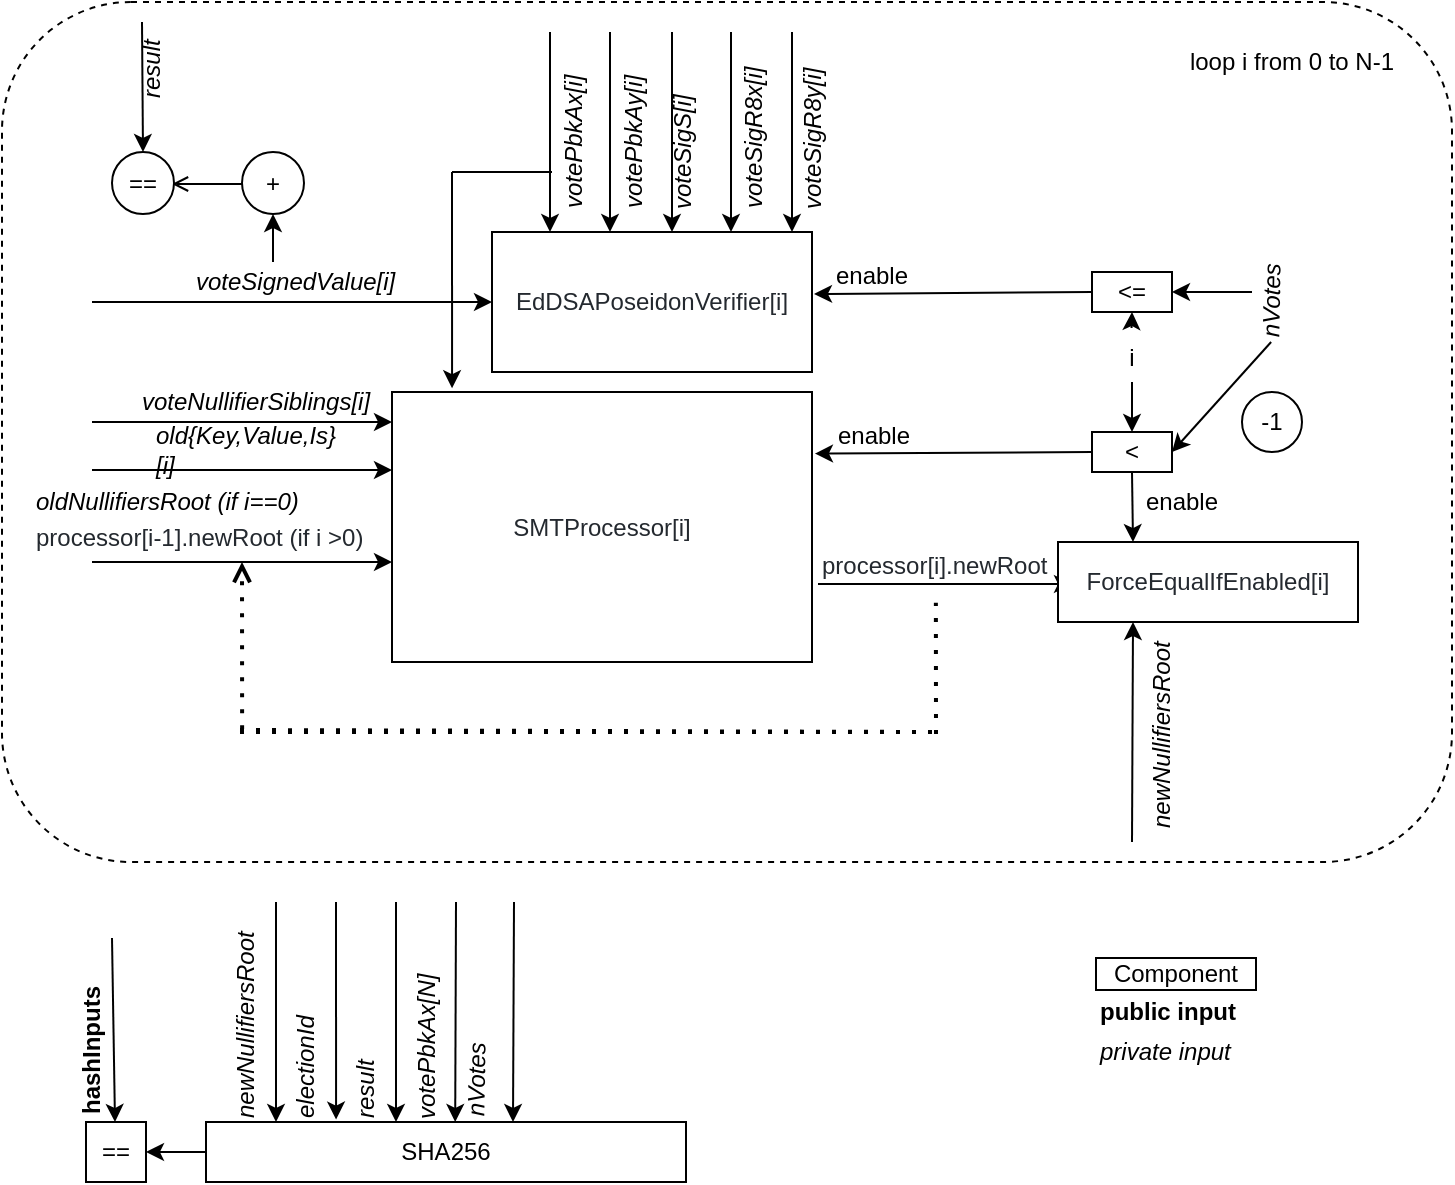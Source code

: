 <mxfile version="15.2.9" type="github">
  <diagram id="CK7ALASXDDAQCwfRXmt8" name="Page-1">
    <mxGraphModel dx="1113" dy="689" grid="1" gridSize="10" guides="1" tooltips="1" connect="1" arrows="1" fold="1" page="1" pageScale="1" pageWidth="827" pageHeight="1169" math="0" shadow="0">
      <root>
        <mxCell id="0" />
        <mxCell id="1" parent="0" />
        <mxCell id="m4OsIsf-5nUJZ5n1nKZZ-86" value="" style="rounded=1;whiteSpace=wrap;html=1;align=center;dashed=1;" parent="1" vertex="1">
          <mxGeometry x="85" y="50" width="725" height="430" as="geometry" />
        </mxCell>
        <mxCell id="m4OsIsf-5nUJZ5n1nKZZ-1" value="SHA256" style="rounded=0;whiteSpace=wrap;html=1;" parent="1" vertex="1">
          <mxGeometry x="187" y="610" width="240" height="30" as="geometry" />
        </mxCell>
        <mxCell id="m4OsIsf-5nUJZ5n1nKZZ-2" value="" style="endArrow=classic;html=1;exitX=1;exitY=1;exitDx=0;exitDy=0;" parent="1" source="m4OsIsf-5nUJZ5n1nKZZ-13" edge="1">
          <mxGeometry width="50" height="50" relative="1" as="geometry">
            <mxPoint x="141.5" y="510" as="sourcePoint" />
            <mxPoint x="141.5" y="610" as="targetPoint" />
          </mxGeometry>
        </mxCell>
        <mxCell id="m4OsIsf-5nUJZ5n1nKZZ-7" value="newNullifiersRoot" style="text;html=1;strokeColor=none;fillColor=none;align=left;verticalAlign=middle;whiteSpace=wrap;rounded=0;rotation=-90;fontStyle=2" parent="1" vertex="1">
          <mxGeometry x="152" y="545" width="110" height="20" as="geometry" />
        </mxCell>
        <mxCell id="m4OsIsf-5nUJZ5n1nKZZ-8" value="electionId" style="text;html=1;strokeColor=none;fillColor=none;align=left;verticalAlign=middle;whiteSpace=wrap;rounded=0;rotation=-90;fontStyle=2" parent="1" vertex="1">
          <mxGeometry x="202" y="565" width="70" height="20" as="geometry" />
        </mxCell>
        <mxCell id="m4OsIsf-5nUJZ5n1nKZZ-10" value="result" style="text;html=1;strokeColor=none;fillColor=none;align=left;verticalAlign=middle;whiteSpace=wrap;rounded=0;rotation=-90;fontStyle=2" parent="1" vertex="1">
          <mxGeometry x="227" y="560" width="80" height="20" as="geometry" />
        </mxCell>
        <mxCell id="m4OsIsf-5nUJZ5n1nKZZ-11" value="nVotes" style="text;html=1;strokeColor=none;fillColor=none;align=left;verticalAlign=middle;whiteSpace=wrap;rounded=0;rotation=-89;fontStyle=2" parent="1" vertex="1">
          <mxGeometry x="297.5" y="574" width="50" height="20" as="geometry" />
        </mxCell>
        <mxCell id="m4OsIsf-5nUJZ5n1nKZZ-12" value="votePbkAx[N]" style="text;html=1;strokeColor=none;fillColor=none;align=left;verticalAlign=middle;whiteSpace=wrap;rounded=0;rotation=-90;fontStyle=2" parent="1" vertex="1">
          <mxGeometry x="256.5" y="560" width="81" height="20" as="geometry" />
        </mxCell>
        <mxCell id="m4OsIsf-5nUJZ5n1nKZZ-13" value="hashInputs" style="text;html=1;strokeColor=none;fillColor=none;align=left;verticalAlign=middle;whiteSpace=wrap;rounded=0;rotation=-90;fontStyle=1" parent="1" vertex="1">
          <mxGeometry x="85" y="553" width="90" height="20" as="geometry" />
        </mxCell>
        <mxCell id="m4OsIsf-5nUJZ5n1nKZZ-15" value="==" style="rounded=0;whiteSpace=wrap;html=1;" parent="1" vertex="1">
          <mxGeometry x="127" y="610" width="30" height="30" as="geometry" />
        </mxCell>
        <mxCell id="m4OsIsf-5nUJZ5n1nKZZ-16" value="" style="endArrow=classic;html=1;entryX=0.25;entryY=1;entryDx=0;entryDy=0;" parent="1" target="m4OsIsf-5nUJZ5n1nKZZ-73" edge="1">
          <mxGeometry width="50" height="50" relative="1" as="geometry">
            <mxPoint x="650" y="470" as="sourcePoint" />
            <mxPoint x="340" y="570" as="targetPoint" />
          </mxGeometry>
        </mxCell>
        <mxCell id="m4OsIsf-5nUJZ5n1nKZZ-18" value="" style="endArrow=classic;html=1;" parent="1" edge="1">
          <mxGeometry width="50" height="50" relative="1" as="geometry">
            <mxPoint x="222" y="500" as="sourcePoint" />
            <mxPoint x="222" y="610" as="targetPoint" />
          </mxGeometry>
        </mxCell>
        <mxCell id="m4OsIsf-5nUJZ5n1nKZZ-21" value="" style="endArrow=classic;html=1;entryX=0.271;entryY=-0.04;entryDx=0;entryDy=0;entryPerimeter=0;" parent="1" target="m4OsIsf-5nUJZ5n1nKZZ-1" edge="1">
          <mxGeometry width="50" height="50" relative="1" as="geometry">
            <mxPoint x="252" y="500" as="sourcePoint" />
            <mxPoint x="242.25" y="610" as="targetPoint" />
          </mxGeometry>
        </mxCell>
        <mxCell id="m4OsIsf-5nUJZ5n1nKZZ-23" value="" style="endArrow=classic;html=1;" parent="1" edge="1">
          <mxGeometry width="50" height="50" relative="1" as="geometry">
            <mxPoint x="282" y="500" as="sourcePoint" />
            <mxPoint x="282" y="610" as="targetPoint" />
          </mxGeometry>
        </mxCell>
        <mxCell id="m4OsIsf-5nUJZ5n1nKZZ-24" value="" style="endArrow=classic;html=1;exitX=0;exitY=0.5;exitDx=0;exitDy=0;entryX=1;entryY=0.5;entryDx=0;entryDy=0;" parent="1" source="m4OsIsf-5nUJZ5n1nKZZ-1" target="m4OsIsf-5nUJZ5n1nKZZ-15" edge="1">
          <mxGeometry width="50" height="50" relative="1" as="geometry">
            <mxPoint x="296.5" y="510" as="sourcePoint" />
            <mxPoint x="296" y="620" as="targetPoint" />
          </mxGeometry>
        </mxCell>
        <mxCell id="m4OsIsf-5nUJZ5n1nKZZ-28" value="&amp;lt;=" style="rounded=0;whiteSpace=wrap;html=1;align=center;" parent="1" vertex="1">
          <mxGeometry x="630" y="185" width="40" height="20" as="geometry" />
        </mxCell>
        <mxCell id="m4OsIsf-5nUJZ5n1nKZZ-31" value="&amp;lt;" style="rounded=0;whiteSpace=wrap;html=1;align=center;" parent="1" vertex="1">
          <mxGeometry x="630" y="265" width="40" height="20" as="geometry" />
        </mxCell>
        <mxCell id="m4OsIsf-5nUJZ5n1nKZZ-34" value="" style="endArrow=classic;html=1;exitX=0;exitY=0.5;exitDx=0;exitDy=0;entryX=1.007;entryY=0.228;entryDx=0;entryDy=0;entryPerimeter=0;" parent="1" source="m4OsIsf-5nUJZ5n1nKZZ-31" edge="1" target="m4OsIsf-5nUJZ5n1nKZZ-52">
          <mxGeometry width="50" height="50" relative="1" as="geometry">
            <mxPoint x="610" y="275" as="sourcePoint" />
            <mxPoint x="490" y="274.5" as="targetPoint" />
          </mxGeometry>
        </mxCell>
        <mxCell id="m4OsIsf-5nUJZ5n1nKZZ-35" value="&lt;span style=&quot;color: rgb(36 , 41 , 47) ; font-family: , , &amp;#34;sf mono&amp;#34; , &amp;#34;menlo&amp;#34; , &amp;#34;consolas&amp;#34; , &amp;#34;liberation mono&amp;#34; , monospace ; background-color: rgb(255 , 255 , 255)&quot;&gt;EdDSAPoseidonVerifier[i]&lt;/span&gt;" style="rounded=0;whiteSpace=wrap;html=1;align=center;" parent="1" vertex="1">
          <mxGeometry x="330" y="165" width="160" height="70" as="geometry" />
        </mxCell>
        <mxCell id="m4OsIsf-5nUJZ5n1nKZZ-36" value="" style="endArrow=classic;html=1;exitX=0;exitY=0.5;exitDx=0;exitDy=0;" parent="1" source="m4OsIsf-5nUJZ5n1nKZZ-28" edge="1">
          <mxGeometry width="50" height="50" relative="1" as="geometry">
            <mxPoint x="560" y="355" as="sourcePoint" />
            <mxPoint x="491" y="196" as="targetPoint" />
          </mxGeometry>
        </mxCell>
        <mxCell id="m4OsIsf-5nUJZ5n1nKZZ-37" value="" style="endArrow=classic;html=1;entryX=0;entryY=0.5;entryDx=0;entryDy=0;" parent="1" target="m4OsIsf-5nUJZ5n1nKZZ-35" edge="1">
          <mxGeometry width="50" height="50" relative="1" as="geometry">
            <mxPoint x="130" y="200" as="sourcePoint" />
            <mxPoint x="250" y="165" as="targetPoint" />
          </mxGeometry>
        </mxCell>
        <mxCell id="m4OsIsf-5nUJZ5n1nKZZ-38" value="votePbkAx[i]" style="text;html=1;strokeColor=none;fillColor=none;align=left;verticalAlign=middle;whiteSpace=wrap;rounded=0;rotation=-90;fontStyle=2" parent="1" vertex="1">
          <mxGeometry x="330" y="105" width="81" height="20" as="geometry" />
        </mxCell>
        <mxCell id="m4OsIsf-5nUJZ5n1nKZZ-39" value="votePbkAy[i]" style="text;html=1;strokeColor=none;fillColor=none;align=left;verticalAlign=middle;whiteSpace=wrap;rounded=0;rotation=-90;fontStyle=2" parent="1" vertex="1">
          <mxGeometry x="360" y="105" width="81" height="20" as="geometry" />
        </mxCell>
        <mxCell id="m4OsIsf-5nUJZ5n1nKZZ-41" value="" style="endArrow=classic;html=1;" parent="1" edge="1">
          <mxGeometry width="50" height="50" relative="1" as="geometry">
            <mxPoint x="359" y="65" as="sourcePoint" />
            <mxPoint x="359" y="165" as="targetPoint" />
          </mxGeometry>
        </mxCell>
        <mxCell id="m4OsIsf-5nUJZ5n1nKZZ-42" value="" style="endArrow=classic;html=1;" parent="1" edge="1">
          <mxGeometry width="50" height="50" relative="1" as="geometry">
            <mxPoint x="389" y="65" as="sourcePoint" />
            <mxPoint x="389" y="165" as="targetPoint" />
          </mxGeometry>
        </mxCell>
        <mxCell id="m4OsIsf-5nUJZ5n1nKZZ-43" value="" style="endArrow=classic;html=1;" parent="1" edge="1">
          <mxGeometry width="50" height="50" relative="1" as="geometry">
            <mxPoint x="420" y="65" as="sourcePoint" />
            <mxPoint x="420" y="165" as="targetPoint" />
          </mxGeometry>
        </mxCell>
        <mxCell id="m4OsIsf-5nUJZ5n1nKZZ-44" value="" style="endArrow=classic;html=1;" parent="1" edge="1">
          <mxGeometry width="50" height="50" relative="1" as="geometry">
            <mxPoint x="449.5" y="65" as="sourcePoint" />
            <mxPoint x="449.5" y="165" as="targetPoint" />
          </mxGeometry>
        </mxCell>
        <mxCell id="m4OsIsf-5nUJZ5n1nKZZ-45" value="" style="endArrow=classic;html=1;" parent="1" edge="1">
          <mxGeometry width="50" height="50" relative="1" as="geometry">
            <mxPoint x="480" y="65" as="sourcePoint" />
            <mxPoint x="480" y="165" as="targetPoint" />
          </mxGeometry>
        </mxCell>
        <mxCell id="m4OsIsf-5nUJZ5n1nKZZ-46" value="voteSigS[i]" style="text;html=1;strokeColor=none;fillColor=none;align=left;verticalAlign=middle;whiteSpace=wrap;rounded=0;rotation=-90;fontStyle=2" parent="1" vertex="1">
          <mxGeometry x="384.5" y="105" width="81" height="20" as="geometry" />
        </mxCell>
        <mxCell id="m4OsIsf-5nUJZ5n1nKZZ-47" value="voteSigR8x[i]" style="text;html=1;strokeColor=none;fillColor=none;align=left;verticalAlign=middle;whiteSpace=wrap;rounded=0;rotation=-90;fontStyle=2" parent="1" vertex="1">
          <mxGeometry x="420" y="105" width="81" height="20" as="geometry" />
        </mxCell>
        <mxCell id="m4OsIsf-5nUJZ5n1nKZZ-48" value="voteSigR8y[i]" style="text;html=1;strokeColor=none;fillColor=none;align=left;verticalAlign=middle;whiteSpace=wrap;rounded=0;rotation=-90;fontStyle=2" parent="1" vertex="1">
          <mxGeometry x="449.5" y="105" width="81" height="20" as="geometry" />
        </mxCell>
        <mxCell id="m4OsIsf-5nUJZ5n1nKZZ-115" style="edgeStyle=orthogonalEdgeStyle;rounded=0;orthogonalLoop=1;jettySize=auto;html=1;entryX=0;entryY=0.5;entryDx=0;entryDy=0;startArrow=open;startFill=0;endArrow=none;endFill=0;" parent="1" target="m4OsIsf-5nUJZ5n1nKZZ-101" edge="1">
          <mxGeometry relative="1" as="geometry">
            <mxPoint x="170" y="141" as="sourcePoint" />
          </mxGeometry>
        </mxCell>
        <mxCell id="m4OsIsf-5nUJZ5n1nKZZ-49" value="voteSignedValue[i]" style="text;html=1;strokeColor=none;fillColor=none;align=left;verticalAlign=middle;whiteSpace=wrap;rounded=0;rotation=0;fontStyle=2" parent="1" vertex="1">
          <mxGeometry x="180" y="180" width="81" height="20" as="geometry" />
        </mxCell>
        <mxCell id="m4OsIsf-5nUJZ5n1nKZZ-52" value="&lt;span style=&quot;color: rgb(36 , 41 , 47) ; font-family: , , &amp;#34;sf mono&amp;#34; , &amp;#34;menlo&amp;#34; , &amp;#34;consolas&amp;#34; , &amp;#34;liberation mono&amp;#34; , monospace ; background-color: rgb(255 , 255 , 255)&quot;&gt;SMTProcessor[i]&lt;/span&gt;" style="rounded=0;whiteSpace=wrap;html=1;align=center;" parent="1" vertex="1">
          <mxGeometry x="280" y="245" width="210" height="135" as="geometry" />
        </mxCell>
        <mxCell id="m4OsIsf-5nUJZ5n1nKZZ-54" value="" style="endArrow=none;html=1;" parent="1" edge="1">
          <mxGeometry width="50" height="50" relative="1" as="geometry">
            <mxPoint x="310" y="135" as="sourcePoint" />
            <mxPoint x="360" y="135" as="targetPoint" />
          </mxGeometry>
        </mxCell>
        <mxCell id="m4OsIsf-5nUJZ5n1nKZZ-55" value="" style="endArrow=classic;html=1;entryX=0.143;entryY=-0.014;entryDx=0;entryDy=0;entryPerimeter=0;" parent="1" target="m4OsIsf-5nUJZ5n1nKZZ-52" edge="1">
          <mxGeometry width="50" height="50" relative="1" as="geometry">
            <mxPoint x="310" y="135" as="sourcePoint" />
            <mxPoint x="600" y="305" as="targetPoint" />
          </mxGeometry>
        </mxCell>
        <mxCell id="m4OsIsf-5nUJZ5n1nKZZ-56" value="" style="endArrow=classic;html=1;entryX=0;entryY=0.5;entryDx=0;entryDy=0;" parent="1" edge="1">
          <mxGeometry width="50" height="50" relative="1" as="geometry">
            <mxPoint x="130" y="260" as="sourcePoint" />
            <mxPoint x="280" y="260" as="targetPoint" />
          </mxGeometry>
        </mxCell>
        <mxCell id="m4OsIsf-5nUJZ5n1nKZZ-57" value="voteNullifierSiblings[i]" style="text;html=1;strokeColor=none;fillColor=none;align=left;verticalAlign=middle;whiteSpace=wrap;rounded=0;rotation=0;fontStyle=2" parent="1" vertex="1">
          <mxGeometry x="153" y="240" width="81" height="20" as="geometry" />
        </mxCell>
        <mxCell id="m4OsIsf-5nUJZ5n1nKZZ-60" value="old{Key,Value,Is}[i]" style="text;html=1;strokeColor=none;fillColor=none;align=left;verticalAlign=middle;whiteSpace=wrap;rounded=0;rotation=0;fontStyle=2" parent="1" vertex="1">
          <mxGeometry x="160" y="264" width="101" height="20" as="geometry" />
        </mxCell>
        <mxCell id="m4OsIsf-5nUJZ5n1nKZZ-61" value="" style="endArrow=classic;html=1;entryX=0;entryY=0.5;entryDx=0;entryDy=0;" parent="1" edge="1">
          <mxGeometry width="50" height="50" relative="1" as="geometry">
            <mxPoint x="130" y="284" as="sourcePoint" />
            <mxPoint x="280" y="284" as="targetPoint" />
          </mxGeometry>
        </mxCell>
        <mxCell id="m4OsIsf-5nUJZ5n1nKZZ-65" value="" style="endArrow=classic;html=1;entryX=0;entryY=0.5;entryDx=0;entryDy=0;" parent="1" edge="1">
          <mxGeometry width="50" height="50" relative="1" as="geometry">
            <mxPoint x="130" y="330" as="sourcePoint" />
            <mxPoint x="280" y="330" as="targetPoint" />
          </mxGeometry>
        </mxCell>
        <mxCell id="m4OsIsf-5nUJZ5n1nKZZ-66" value="&lt;br&gt;&lt;span style=&quot;color: rgb(36 , 41 , 47) ; font-family: , , &amp;#34;sf mono&amp;#34; , &amp;#34;menlo&amp;#34; , &amp;#34;consolas&amp;#34; , &amp;#34;liberation mono&amp;#34; , monospace ; background-color: rgb(255 , 255 , 255)&quot;&gt;processor[i-1].newRoot (if i &amp;gt;0)&lt;/span&gt;" style="text;html=1;strokeColor=none;fillColor=none;align=left;verticalAlign=middle;whiteSpace=wrap;rounded=0;rotation=0;" parent="1" vertex="1">
          <mxGeometry x="100" y="300" width="170" height="20" as="geometry" />
        </mxCell>
        <mxCell id="m4OsIsf-5nUJZ5n1nKZZ-69" value="" style="endArrow=classic;html=1;" parent="1" edge="1">
          <mxGeometry width="50" height="50" relative="1" as="geometry">
            <mxPoint x="493" y="341" as="sourcePoint" />
            <mxPoint x="620" y="341" as="targetPoint" />
          </mxGeometry>
        </mxCell>
        <mxCell id="m4OsIsf-5nUJZ5n1nKZZ-70" value="&lt;span style=&quot;color: rgb(36 , 41 , 47) ; font-family: &amp;#34;helvetica&amp;#34; ; font-size: 12px ; font-style: normal ; font-weight: 400 ; letter-spacing: normal ; text-align: left ; text-indent: 0px ; text-transform: none ; word-spacing: 0px ; background-color: rgb(255 , 255 , 255) ; display: inline ; float: none&quot;&gt;processor[i].newRoot&lt;/span&gt;" style="text;whiteSpace=wrap;html=1;" parent="1" vertex="1">
          <mxGeometry x="493" y="318" width="139" height="30" as="geometry" />
        </mxCell>
        <mxCell id="m4OsIsf-5nUJZ5n1nKZZ-71" value="oldNullifiersRoot (if i==0)" style="text;html=1;strokeColor=none;fillColor=none;align=left;verticalAlign=middle;whiteSpace=wrap;rounded=0;rotation=0;fontStyle=2" parent="1" vertex="1">
          <mxGeometry x="100" y="290" width="170" height="20" as="geometry" />
        </mxCell>
        <mxCell id="m4OsIsf-5nUJZ5n1nKZZ-73" value="&lt;span style=&quot;color: rgb(36 , 41 , 47) ; text-align: left ; background-color: rgb(255 , 255 , 255)&quot;&gt;ForceEqualIfEnabled[i]&lt;/span&gt;" style="rounded=0;whiteSpace=wrap;html=1;align=center;" parent="1" vertex="1">
          <mxGeometry x="613" y="320" width="150" height="40" as="geometry" />
        </mxCell>
        <mxCell id="m4OsIsf-5nUJZ5n1nKZZ-77" value="" style="endArrow=classic;html=1;exitX=0.5;exitY=1;exitDx=0;exitDy=0;entryX=0.25;entryY=0;entryDx=0;entryDy=0;" parent="1" source="m4OsIsf-5nUJZ5n1nKZZ-31" target="m4OsIsf-5nUJZ5n1nKZZ-73" edge="1">
          <mxGeometry width="50" height="50" relative="1" as="geometry">
            <mxPoint x="390" y="400" as="sourcePoint" />
            <mxPoint x="440" y="350" as="targetPoint" />
          </mxGeometry>
        </mxCell>
        <mxCell id="m4OsIsf-5nUJZ5n1nKZZ-79" value="newNullifiersRoot" style="text;html=1;strokeColor=none;fillColor=none;align=left;verticalAlign=middle;whiteSpace=wrap;rounded=0;rotation=-90;fontStyle=2" parent="1" vertex="1">
          <mxGeometry x="610" y="400" width="110" height="20" as="geometry" />
        </mxCell>
        <mxCell id="m4OsIsf-5nUJZ5n1nKZZ-83" value="" style="endArrow=classic;html=1;entryX=0.515;entryY=0;entryDx=0;entryDy=0;entryPerimeter=0;" parent="1" edge="1">
          <mxGeometry width="50" height="50" relative="1" as="geometry">
            <mxPoint x="312" y="500" as="sourcePoint" />
            <mxPoint x="311.6" y="610" as="targetPoint" />
          </mxGeometry>
        </mxCell>
        <mxCell id="m4OsIsf-5nUJZ5n1nKZZ-93" value="" style="edgeStyle=orthogonalEdgeStyle;rounded=0;orthogonalLoop=1;jettySize=auto;html=1;entryX=1;entryY=0.5;entryDx=0;entryDy=0;" parent="1" source="m4OsIsf-5nUJZ5n1nKZZ-84" target="m4OsIsf-5nUJZ5n1nKZZ-28" edge="1">
          <mxGeometry relative="1" as="geometry" />
        </mxCell>
        <mxCell id="m4OsIsf-5nUJZ5n1nKZZ-84" value="nVotes" style="text;html=1;strokeColor=none;fillColor=none;align=left;verticalAlign=middle;whiteSpace=wrap;rounded=0;rotation=-89;fontStyle=2" parent="1" vertex="1">
          <mxGeometry x="695" y="185" width="50" height="20" as="geometry" />
        </mxCell>
        <mxCell id="m4OsIsf-5nUJZ5n1nKZZ-87" value="loop i from 0 to N-1" style="text;html=1;strokeColor=none;fillColor=none;align=center;verticalAlign=middle;whiteSpace=wrap;rounded=0;" parent="1" vertex="1">
          <mxGeometry x="670" y="70" width="120" height="20" as="geometry" />
        </mxCell>
        <mxCell id="m4OsIsf-5nUJZ5n1nKZZ-89" value="i" style="text;html=1;strokeColor=none;fillColor=none;align=center;verticalAlign=middle;whiteSpace=wrap;rounded=0;" parent="1" vertex="1">
          <mxGeometry x="630" y="218" width="40" height="20" as="geometry" />
        </mxCell>
        <mxCell id="m4OsIsf-5nUJZ5n1nKZZ-95" value="" style="endArrow=classic;html=1;entryX=0.5;entryY=0;entryDx=0;entryDy=0;" parent="1" target="m4OsIsf-5nUJZ5n1nKZZ-31" edge="1">
          <mxGeometry width="50" height="50" relative="1" as="geometry">
            <mxPoint x="650" y="240" as="sourcePoint" />
            <mxPoint x="500" y="340" as="targetPoint" />
          </mxGeometry>
        </mxCell>
        <mxCell id="m4OsIsf-5nUJZ5n1nKZZ-97" value="" style="endArrow=none;html=1;exitX=0.5;exitY=1;exitDx=0;exitDy=0;entryX=0.779;entryY=0.379;entryDx=0;entryDy=0;entryPerimeter=0;startArrow=classic;startFill=1;endFill=0;" parent="1" source="m4OsIsf-5nUJZ5n1nKZZ-28" target="m4OsIsf-5nUJZ5n1nKZZ-86" edge="1">
          <mxGeometry width="50" height="50" relative="1" as="geometry">
            <mxPoint x="450" y="390" as="sourcePoint" />
            <mxPoint x="500" y="340" as="targetPoint" />
          </mxGeometry>
        </mxCell>
        <mxCell id="m4OsIsf-5nUJZ5n1nKZZ-98" value="" style="endArrow=classic;html=1;exitX=0;exitY=0.5;exitDx=0;exitDy=0;entryX=1;entryY=0.5;entryDx=0;entryDy=0;" parent="1" source="m4OsIsf-5nUJZ5n1nKZZ-84" target="m4OsIsf-5nUJZ5n1nKZZ-31" edge="1">
          <mxGeometry width="50" height="50" relative="1" as="geometry">
            <mxPoint x="450" y="390" as="sourcePoint" />
            <mxPoint x="500" y="340" as="targetPoint" />
          </mxGeometry>
        </mxCell>
        <mxCell id="m4OsIsf-5nUJZ5n1nKZZ-101" value="+" style="ellipse;whiteSpace=wrap;html=1;aspect=fixed;align=center;" parent="1" vertex="1">
          <mxGeometry x="205" y="125" width="31" height="31" as="geometry" />
        </mxCell>
        <mxCell id="m4OsIsf-5nUJZ5n1nKZZ-102" value="-1" style="ellipse;whiteSpace=wrap;html=1;aspect=fixed;align=center;" parent="1" vertex="1">
          <mxGeometry x="705" y="245" width="30" height="30" as="geometry" />
        </mxCell>
        <mxCell id="m4OsIsf-5nUJZ5n1nKZZ-106" value="" style="endArrow=classic;html=1;entryX=0.5;entryY=0;entryDx=0;entryDy=0;exitX=1;exitY=0.25;exitDx=0;exitDy=0;" parent="1" source="m4OsIsf-5nUJZ5n1nKZZ-117" target="m4OsIsf-5nUJZ5n1nKZZ-112" edge="1">
          <mxGeometry width="50" height="50" relative="1" as="geometry">
            <mxPoint x="155" y="125" as="sourcePoint" />
            <mxPoint x="205" y="75" as="targetPoint" />
          </mxGeometry>
        </mxCell>
        <mxCell id="m4OsIsf-5nUJZ5n1nKZZ-111" value="" style="endArrow=classic;html=1;exitX=0.5;exitY=0;exitDx=0;exitDy=0;" parent="1" source="m4OsIsf-5nUJZ5n1nKZZ-49" target="m4OsIsf-5nUJZ5n1nKZZ-101" edge="1">
          <mxGeometry width="50" height="50" relative="1" as="geometry">
            <mxPoint x="450" y="390" as="sourcePoint" />
            <mxPoint x="500" y="340" as="targetPoint" />
          </mxGeometry>
        </mxCell>
        <mxCell id="m4OsIsf-5nUJZ5n1nKZZ-112" value="==" style="ellipse;whiteSpace=wrap;html=1;aspect=fixed;align=center;" parent="1" vertex="1">
          <mxGeometry x="140" y="125" width="31" height="31" as="geometry" />
        </mxCell>
        <mxCell id="m4OsIsf-5nUJZ5n1nKZZ-117" value="result" style="text;html=1;strokeColor=none;fillColor=none;align=left;verticalAlign=middle;whiteSpace=wrap;rounded=0;rotation=-90;fontStyle=2" parent="1" vertex="1">
          <mxGeometry x="140" y="70" width="40" height="20" as="geometry" />
        </mxCell>
        <mxCell id="m4OsIsf-5nUJZ5n1nKZZ-120" value="" style="endArrow=classic;html=1;entryX=0.515;entryY=0;entryDx=0;entryDy=0;entryPerimeter=0;" parent="1" edge="1">
          <mxGeometry width="50" height="50" relative="1" as="geometry">
            <mxPoint x="341" y="500" as="sourcePoint" />
            <mxPoint x="340.5" y="610" as="targetPoint" />
          </mxGeometry>
        </mxCell>
        <mxCell id="m4OsIsf-5nUJZ5n1nKZZ-121" value="enable" style="text;html=1;strokeColor=none;fillColor=none;align=center;verticalAlign=middle;whiteSpace=wrap;rounded=0;" parent="1" vertex="1">
          <mxGeometry x="500" y="177" width="40" height="20" as="geometry" />
        </mxCell>
        <mxCell id="m4OsIsf-5nUJZ5n1nKZZ-122" value="enable" style="text;html=1;strokeColor=none;fillColor=none;align=center;verticalAlign=middle;whiteSpace=wrap;rounded=0;" parent="1" vertex="1">
          <mxGeometry x="501" y="257" width="40" height="20" as="geometry" />
        </mxCell>
        <mxCell id="m4OsIsf-5nUJZ5n1nKZZ-123" value="enable" style="text;html=1;strokeColor=none;fillColor=none;align=center;verticalAlign=middle;whiteSpace=wrap;rounded=0;" parent="1" vertex="1">
          <mxGeometry x="655" y="290" width="40" height="20" as="geometry" />
        </mxCell>
        <mxCell id="rG6xUfRXw9Gp02EGh6ly-2" value="Component" style="rounded=0;whiteSpace=wrap;html=1;" vertex="1" parent="1">
          <mxGeometry x="632" y="528" width="80" height="16" as="geometry" />
        </mxCell>
        <mxCell id="rG6xUfRXw9Gp02EGh6ly-4" value="public input" style="text;html=1;strokeColor=none;fillColor=none;align=left;verticalAlign=middle;whiteSpace=wrap;rounded=0;rotation=0;fontStyle=1" vertex="1" parent="1">
          <mxGeometry x="632" y="543.5" width="90" height="22.5" as="geometry" />
        </mxCell>
        <mxCell id="rG6xUfRXw9Gp02EGh6ly-5" value="private input" style="text;html=1;strokeColor=none;fillColor=none;align=left;verticalAlign=middle;whiteSpace=wrap;rounded=0;rotation=0;fontStyle=2" vertex="1" parent="1">
          <mxGeometry x="632" y="565" width="70" height="20" as="geometry" />
        </mxCell>
        <mxCell id="rG6xUfRXw9Gp02EGh6ly-12" value="" style="endArrow=none;dashed=1;html=1;dashPattern=1 3;strokeWidth=2;entryX=0.424;entryY=1.078;entryDx=0;entryDy=0;entryPerimeter=0;" edge="1" parent="1" target="m4OsIsf-5nUJZ5n1nKZZ-70">
          <mxGeometry width="50" height="50" relative="1" as="geometry">
            <mxPoint x="552" y="416" as="sourcePoint" />
            <mxPoint x="500" y="270" as="targetPoint" />
          </mxGeometry>
        </mxCell>
        <mxCell id="rG6xUfRXw9Gp02EGh6ly-14" value="" style="endArrow=none;dashed=1;html=1;dashPattern=1 3;strokeWidth=2;" edge="1" parent="1">
          <mxGeometry width="50" height="50" relative="1" as="geometry">
            <mxPoint x="204" y="414" as="sourcePoint" />
            <mxPoint x="550" y="415" as="targetPoint" />
          </mxGeometry>
        </mxCell>
        <mxCell id="rG6xUfRXw9Gp02EGh6ly-15" value="" style="endArrow=none;dashed=1;html=1;dashPattern=1 3;strokeWidth=2;" edge="1" parent="1">
          <mxGeometry width="50" height="50" relative="1" as="geometry">
            <mxPoint x="204" y="415" as="sourcePoint" />
            <mxPoint x="550" y="415" as="targetPoint" />
          </mxGeometry>
        </mxCell>
        <mxCell id="rG6xUfRXw9Gp02EGh6ly-16" value="" style="endArrow=open;dashed=1;html=1;dashPattern=1 3;strokeWidth=2;endFill=0;" edge="1" parent="1">
          <mxGeometry width="50" height="50" relative="1" as="geometry">
            <mxPoint x="205.06" y="413.66" as="sourcePoint" />
            <mxPoint x="205" y="330" as="targetPoint" />
          </mxGeometry>
        </mxCell>
      </root>
    </mxGraphModel>
  </diagram>
</mxfile>
